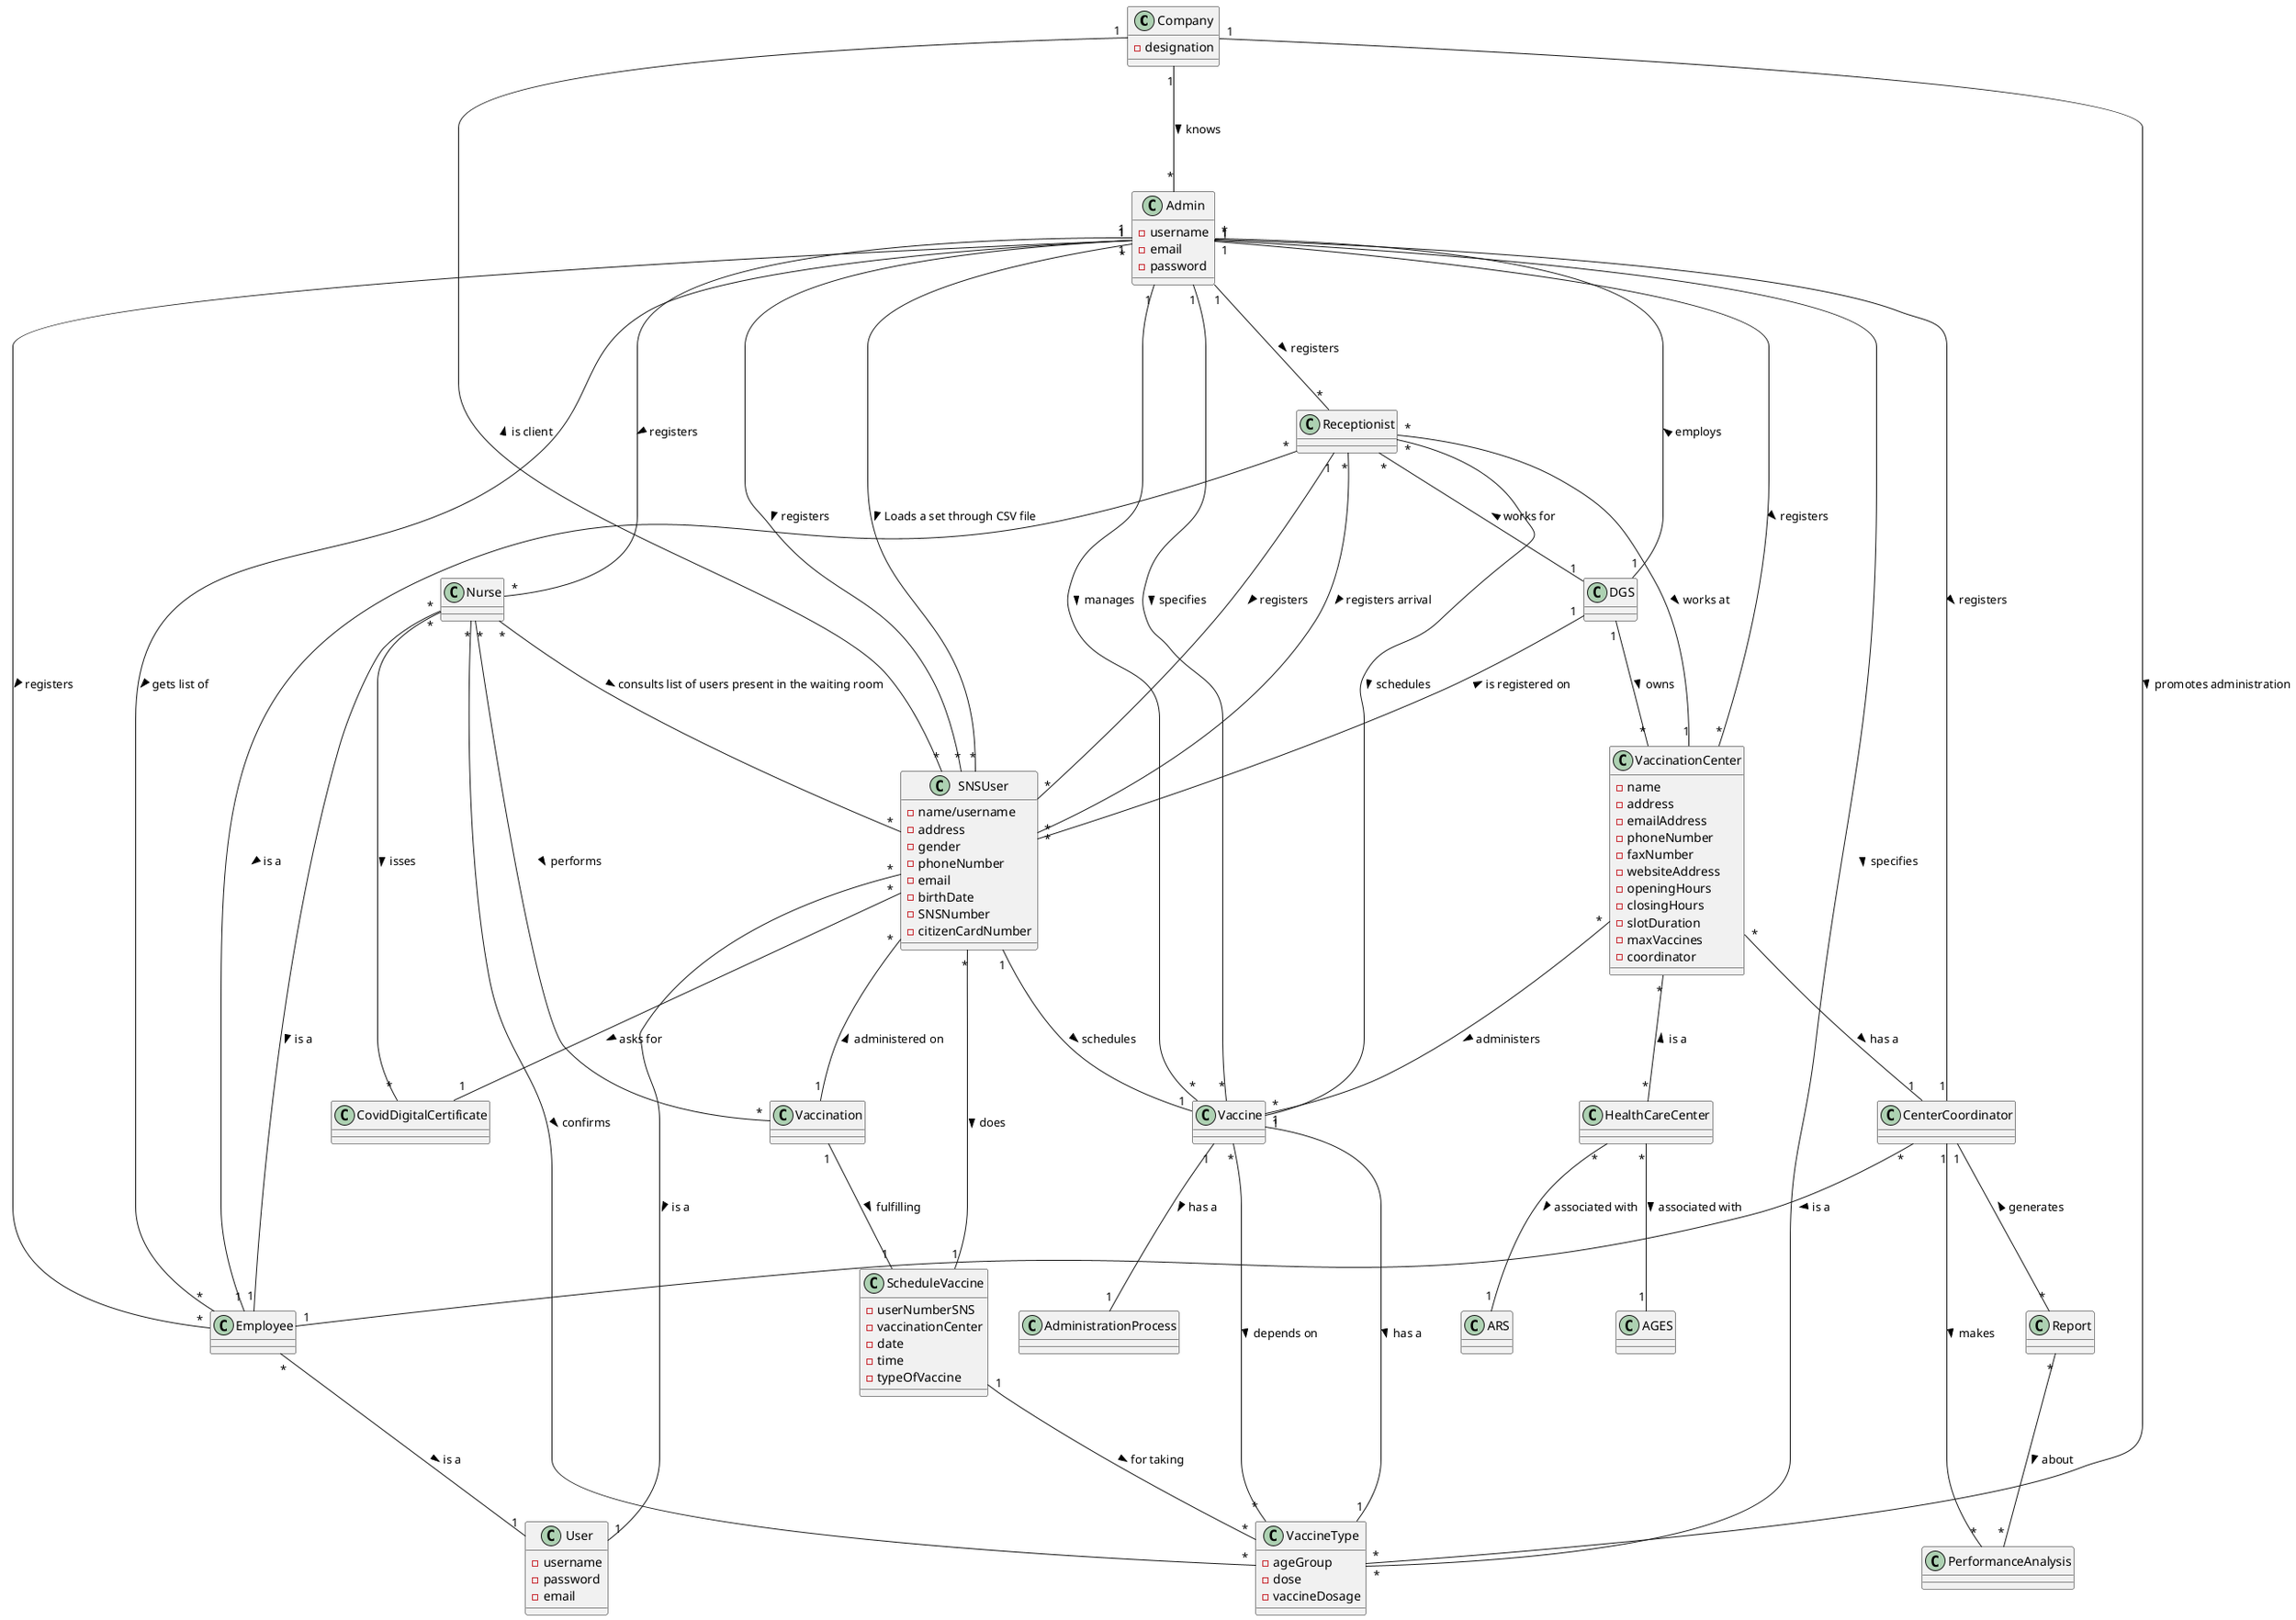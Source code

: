 @startuml

class Company{
-designation
}

class SNSUser{
-name/username
-address
-gender
-phoneNumber
-email
-birthDate
-SNSNumber
-citizenCardNumber
}

class VaccineType{
 - ageGroup
 - dose
 - vaccineDosage
}

class Vaccine{}
class Employee{}
class Admin{
-username
-email
-password
}
class HealthCareCenter{}
class ARS{}
class AGES{}
class VaccinationCenter{
  - name
  - address
  - emailAddress
  - phoneNumber
  - faxNumber
  - websiteAddress
  - openingHours
  - closingHours
  - slotDuration
  - maxVaccines
  - coordinator
}
class ScheduleVaccine{
- userNumberSNS
- vaccinationCenter
- date
- time
- typeOfVaccine
}
class DGS{}
class Nurse{}
class CovidDigitalCertificate{}
class Receptionist{}
class Vaccination{}
class DGS{}
class PerformanceAnalysis{}
class Report{}
class AdministrationProcess{}
class User{
-username
-password
-email
}

Admin "1"---"1" CenterCoordinator : registers >
Admin "1"---"*" SNSUser : registers >
Admin "1"---"*" VaccineType : specifies >
Admin "1"---"*" Vaccine : specifies >
Admin "1"---"*" Receptionist : registers >
Admin "1"---"*" Nurse : registers >
Admin "1"---"*" Vaccine : manages >
Admin "1"---"*" VaccinationCenter : registers >
SNSUser "*"---"1" Vaccination : administered on <
SNSUser "*"---"1" CovidDigitalCertificate : asks for >
SNSUser "*"---"1" ScheduleVaccine : does >
Nurse "*"---"*" CovidDigitalCertificate : isses >
Nurse "*"---"*" Vaccination : performs >
Nurse "*"---"*" VaccineType : confirms >
Vaccination "1"---"1" ScheduleVaccine : fulfilling >
ScheduleVaccine "1"---"*" VaccineType : for taking >
Vaccine "*"---"*" VaccineType : depends on >
VaccinationCenter "*"---"*" Vaccine : administers >
VaccinationCenter "*"---"*" HealthCareCenter : is a <
VaccinationCenter "*"---"1" CenterCoordinator : has a >
DGS "1"---"*" Admin : employs >
DGS "1"---"*" VaccinationCenter : owns >
DGS "1"---"*" SNSUser : is registered on <
HealthCareCenter "*"---"1" ARS : associated with >
HealthCareCenter "*"---"1" AGES : associated with >
CenterCoordinator "1"---"*" PerformanceAnalysis : makes >
CenterCoordinator "1"---"*" Report : generates <
Report "*"---"*" PerformanceAnalysis : about >
Receptionist "*"---"1" DGS : works for <
Receptionist "1"---"*" SNSUser : registers >
Admin "1"---"*" Employee : registers >
Admin "1"---"*" Employee : gets list of >
Receptionist "*"---"1" Employee : is a >
Nurse "*"---"1" Employee : is a >
CenterCoordinator "*"---"1" Employee : is a >
Vaccine "1"---"1" AdministrationProcess : has a >
SNSUser "1"---"1" Vaccine : schedules >
Receptionist "*"---"1" VaccinationCenter : works at >
Receptionist "*"---"1" Vaccine : schedules >
Receptionist "*"---"*" SNSUser: registers arrival >
Nurse "*"---"*" SNSUser : consults list of users present in the waiting room >
Admin "*"---"*" SNSUser : Loads a set through CSV file >
Vaccine "1"---"1" VaccineType : has a >
Company "1"---"*" Admin : knows >
SNSUser "*"---"1" Company : is client >
Company "1"---"*" VaccineType : promotes administration >
Employee "*"---"1" User : is a >
SNSUser "*"---"1" User : is a >

@enduml